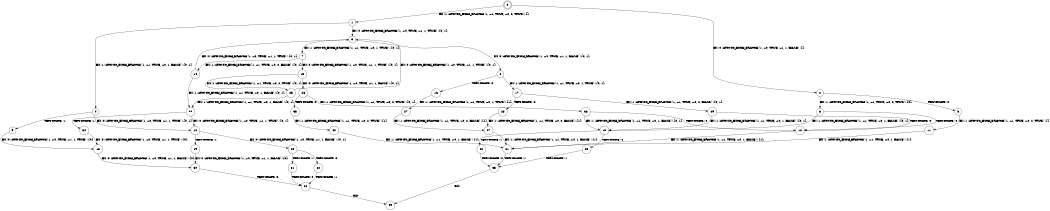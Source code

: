 digraph BCG {
size = "7, 10.5";
center = TRUE;
node [shape = circle];
0 [peripheries = 2];
0 -> 1 [label = "EX !1 !ATOMIC_EXCH_BRANCH (1, +1, TRUE, +0, 2, TRUE) !{}"];
0 -> 2 [label = "EX !0 !ATOMIC_EXCH_BRANCH (1, +0, TRUE, +1, 1, FALSE) !{}"];
1 -> 3 [label = "EX !0 !ATOMIC_EXCH_BRANCH (1, +0, TRUE, +1, 1, TRUE) !{0, 1}"];
1 -> 4 [label = "EX !1 !ATOMIC_EXCH_BRANCH (1, +1, TRUE, +0, 1, FALSE) !{0, 1}"];
2 -> 5 [label = "TERMINATE !0"];
2 -> 6 [label = "EX !1 !ATOMIC_EXCH_BRANCH (1, +1, TRUE, +0, 2, TRUE) !{0}"];
3 -> 7 [label = "EX !1 !ATOMIC_EXCH_BRANCH (1, +1, TRUE, +0, 1, TRUE) !{0, 1}"];
3 -> 8 [label = "EX !0 !ATOMIC_EXCH_BRANCH (1, +0, TRUE, +1, 1, FALSE) !{0, 1}"];
4 -> 9 [label = "TERMINATE !1"];
4 -> 10 [label = "EX !0 !ATOMIC_EXCH_BRANCH (1, +0, TRUE, +1, 1, TRUE) !{0, 1}"];
5 -> 11 [label = "EX !1 !ATOMIC_EXCH_BRANCH (1, +1, TRUE, +0, 2, TRUE) !{}"];
6 -> 12 [label = "TERMINATE !0"];
6 -> 13 [label = "EX !1 !ATOMIC_EXCH_BRANCH (1, +1, TRUE, +0, 1, FALSE) !{0, 1}"];
7 -> 14 [label = "EX !1 !ATOMIC_EXCH_BRANCH (1, +1, TRUE, +0, 2, FALSE) !{0, 1}"];
7 -> 15 [label = "EX !0 !ATOMIC_EXCH_BRANCH (1, +0, TRUE, +1, 1, TRUE) !{0, 1}"];
8 -> 16 [label = "TERMINATE !0"];
8 -> 17 [label = "EX !1 !ATOMIC_EXCH_BRANCH (1, +1, TRUE, +0, 1, TRUE) !{0, 1}"];
9 -> 18 [label = "EX !0 !ATOMIC_EXCH_BRANCH (1, +0, TRUE, +1, 1, TRUE) !{0}"];
10 -> 19 [label = "TERMINATE !1"];
10 -> 20 [label = "EX !0 !ATOMIC_EXCH_BRANCH (1, +0, TRUE, +1, 1, FALSE) !{0, 1}"];
11 -> 21 [label = "EX !1 !ATOMIC_EXCH_BRANCH (1, +1, TRUE, +0, 1, FALSE) !{1}"];
12 -> 21 [label = "EX !1 !ATOMIC_EXCH_BRANCH (1, +1, TRUE, +0, 1, FALSE) !{1}"];
13 -> 22 [label = "TERMINATE !1"];
13 -> 23 [label = "TERMINATE !0"];
14 -> 24 [label = "EX !1 !ATOMIC_EXCH_BRANCH (1, +1, TRUE, +0, 1, FALSE) !{0, 1}"];
14 -> 3 [label = "EX !0 !ATOMIC_EXCH_BRANCH (1, +0, TRUE, +1, 1, TRUE) !{0, 1}"];
15 -> 25 [label = "EX !1 !ATOMIC_EXCH_BRANCH (1, +1, TRUE, +0, 2, TRUE) !{0, 1}"];
15 -> 26 [label = "EX !0 !ATOMIC_EXCH_BRANCH (1, +0, TRUE, +1, 1, FALSE) !{0, 1}"];
16 -> 27 [label = "EX !1 !ATOMIC_EXCH_BRANCH (1, +1, TRUE, +0, 1, TRUE) !{1}"];
17 -> 28 [label = "TERMINATE !0"];
17 -> 29 [label = "EX !1 !ATOMIC_EXCH_BRANCH (1, +1, TRUE, +0, 2, FALSE) !{0, 1}"];
18 -> 30 [label = "EX !0 !ATOMIC_EXCH_BRANCH (1, +0, TRUE, +1, 1, FALSE) !{0}"];
19 -> 30 [label = "EX !0 !ATOMIC_EXCH_BRANCH (1, +0, TRUE, +1, 1, FALSE) !{0}"];
20 -> 31 [label = "TERMINATE !1"];
20 -> 32 [label = "TERMINATE !0"];
21 -> 33 [label = "TERMINATE !1"];
22 -> 33 [label = "TERMINATE !0"];
23 -> 33 [label = "TERMINATE !1"];
24 -> 34 [label = "TERMINATE !1"];
24 -> 10 [label = "EX !0 !ATOMIC_EXCH_BRANCH (1, +0, TRUE, +1, 1, TRUE) !{0, 1}"];
25 -> 24 [label = "EX !1 !ATOMIC_EXCH_BRANCH (1, +1, TRUE, +0, 1, FALSE) !{0, 1}"];
25 -> 3 [label = "EX !0 !ATOMIC_EXCH_BRANCH (1, +0, TRUE, +1, 1, TRUE) !{0, 1}"];
26 -> 35 [label = "TERMINATE !0"];
26 -> 36 [label = "EX !1 !ATOMIC_EXCH_BRANCH (1, +1, TRUE, +0, 2, TRUE) !{0, 1}"];
27 -> 37 [label = "EX !1 !ATOMIC_EXCH_BRANCH (1, +1, TRUE, +0, 2, FALSE) !{1}"];
28 -> 37 [label = "EX !1 !ATOMIC_EXCH_BRANCH (1, +1, TRUE, +0, 2, FALSE) !{1}"];
29 -> 12 [label = "TERMINATE !0"];
29 -> 13 [label = "EX !1 !ATOMIC_EXCH_BRANCH (1, +1, TRUE, +0, 1, FALSE) !{0, 1}"];
30 -> 38 [label = "TERMINATE !0"];
31 -> 38 [label = "TERMINATE !0"];
32 -> 38 [label = "TERMINATE !1"];
33 -> 39 [label = "exit"];
34 -> 18 [label = "EX !0 !ATOMIC_EXCH_BRANCH (1, +0, TRUE, +1, 1, TRUE) !{0}"];
35 -> 40 [label = "EX !1 !ATOMIC_EXCH_BRANCH (1, +1, TRUE, +0, 2, TRUE) !{1}"];
36 -> 12 [label = "TERMINATE !0"];
36 -> 13 [label = "EX !1 !ATOMIC_EXCH_BRANCH (1, +1, TRUE, +0, 1, FALSE) !{0, 1}"];
37 -> 21 [label = "EX !1 !ATOMIC_EXCH_BRANCH (1, +1, TRUE, +0, 1, FALSE) !{1}"];
38 -> 39 [label = "exit"];
40 -> 21 [label = "EX !1 !ATOMIC_EXCH_BRANCH (1, +1, TRUE, +0, 1, FALSE) !{1}"];
}
